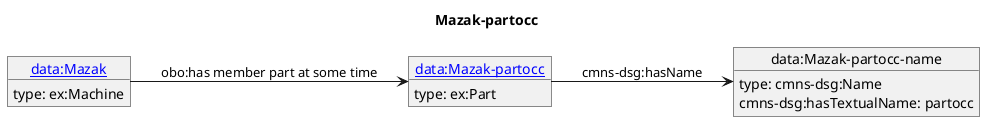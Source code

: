 @startuml
skinparam linetype polyline
left to right direction
title Mazak-partocc
object "[[./Mazak-partocc.html data:Mazak-partocc]]" as o1 {
 type: ex:Part 
}
object "data:Mazak-partocc-name" as o2 {
 type: cmns-dsg:Name 
}
object "[[./Mazak.html data:Mazak]]" as o3 {
 type: ex:Machine 
}
o1 --> o2 : cmns-dsg:hasName
o2 : cmns-dsg:hasTextualName: partocc
o3 --> o1 : obo:has member part at some time
@enduml
